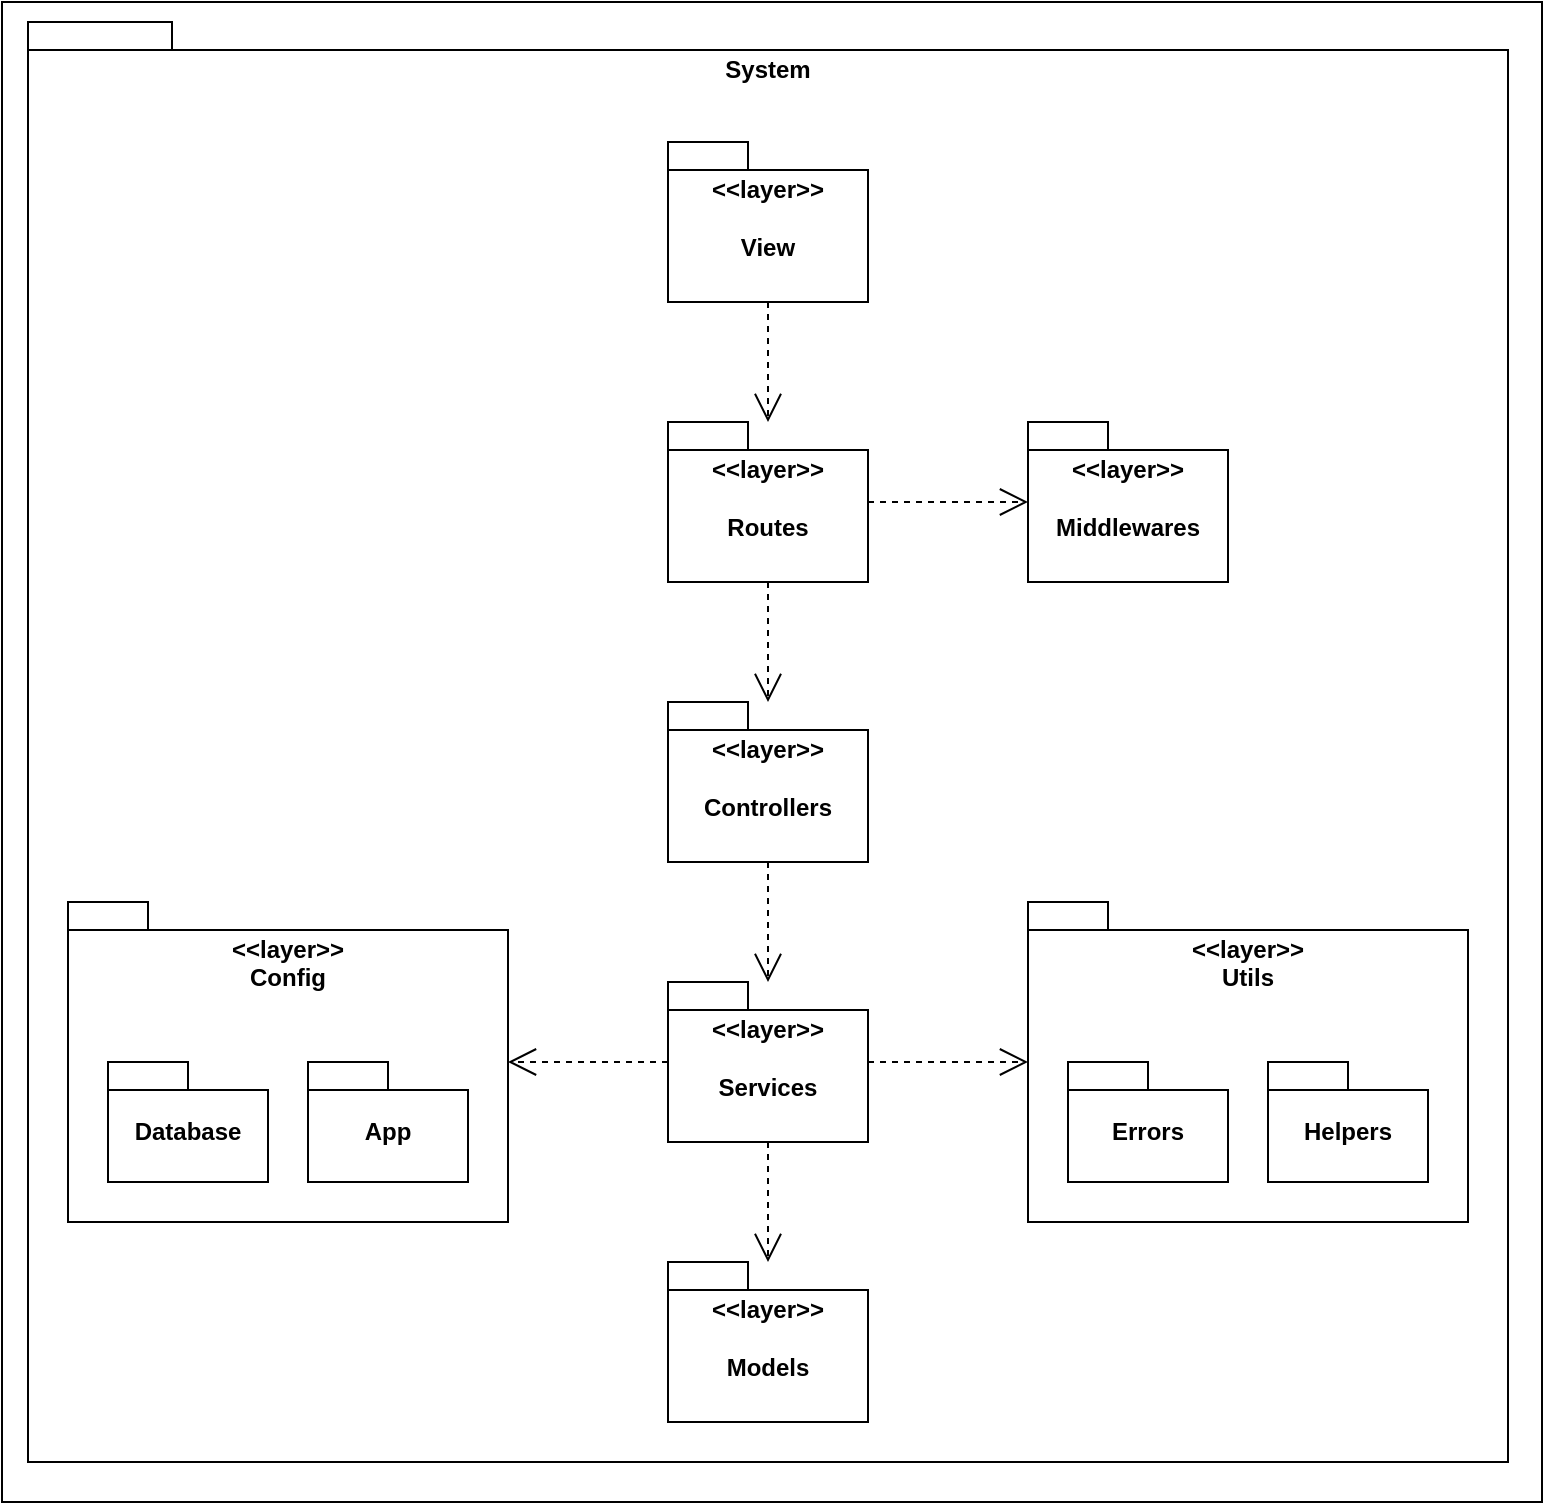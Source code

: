 <mxfile version="24.0.7" type="device">
  <diagram name="Page-1" id="9f46799a-70d6-7492-0946-bef42562c5a5">
    <mxGraphModel dx="1909" dy="984" grid="1" gridSize="10" guides="1" tooltips="1" connect="1" arrows="1" fold="1" page="1" pageScale="1" pageWidth="827" pageHeight="1169" background="none" math="0" shadow="0">
      <root>
        <mxCell id="0" />
        <mxCell id="1" parent="0" />
        <mxCell id="aqwNd4h1SRm55kVK6qTZ-35" value="" style="rounded=0;whiteSpace=wrap;html=1;" vertex="1" parent="1">
          <mxGeometry x="30" y="80" width="770" height="750" as="geometry" />
        </mxCell>
        <mxCell id="aqwNd4h1SRm55kVK6qTZ-34" value="" style="group" vertex="1" connectable="0" parent="1">
          <mxGeometry x="43" y="90" width="740" height="720" as="geometry" />
        </mxCell>
        <mxCell id="aqwNd4h1SRm55kVK6qTZ-7" value="System" style="shape=folder;fontStyle=1;spacingTop=10;tabWidth=40;tabHeight=14;tabPosition=left;html=1;whiteSpace=wrap;verticalAlign=top;" vertex="1" parent="aqwNd4h1SRm55kVK6qTZ-34">
          <mxGeometry width="740" height="720" as="geometry" />
        </mxCell>
        <mxCell id="aqwNd4h1SRm55kVK6qTZ-33" value="" style="group" vertex="1" connectable="0" parent="aqwNd4h1SRm55kVK6qTZ-34">
          <mxGeometry x="20" y="60" width="700" height="640" as="geometry" />
        </mxCell>
        <mxCell id="aqwNd4h1SRm55kVK6qTZ-1" value="&amp;lt;&amp;lt;layer&amp;gt;&amp;gt;&lt;div&gt;&lt;span style=&quot;background-color: initial;&quot;&gt;&lt;br&gt;&lt;/span&gt;&lt;/div&gt;&lt;div&gt;&lt;span style=&quot;background-color: initial;&quot;&gt;View&lt;/span&gt;&lt;/div&gt;" style="shape=folder;fontStyle=1;spacingTop=10;tabWidth=40;tabHeight=14;tabPosition=left;html=1;whiteSpace=wrap;horizontal=1;verticalAlign=top;" vertex="1" parent="aqwNd4h1SRm55kVK6qTZ-33">
          <mxGeometry x="300" width="100" height="80" as="geometry" />
        </mxCell>
        <mxCell id="aqwNd4h1SRm55kVK6qTZ-3" value="&amp;lt;&amp;lt;layer&amp;gt;&amp;gt;&lt;div&gt;&lt;br&gt;&lt;div&gt;Controllers&lt;/div&gt;&lt;/div&gt;" style="shape=folder;fontStyle=1;spacingTop=10;tabWidth=40;tabHeight=14;tabPosition=left;html=1;whiteSpace=wrap;horizontal=1;verticalAlign=top;" vertex="1" parent="aqwNd4h1SRm55kVK6qTZ-33">
          <mxGeometry x="300" y="280" width="100" height="80" as="geometry" />
        </mxCell>
        <mxCell id="aqwNd4h1SRm55kVK6qTZ-4" value="&amp;lt;&amp;lt;layer&amp;gt;&amp;gt;&lt;div&gt;&lt;br&gt;&lt;div&gt;Models&lt;/div&gt;&lt;/div&gt;" style="shape=folder;fontStyle=1;spacingTop=10;tabWidth=40;tabHeight=14;tabPosition=left;html=1;whiteSpace=wrap;verticalAlign=top;" vertex="1" parent="aqwNd4h1SRm55kVK6qTZ-33">
          <mxGeometry x="300" y="560" width="100" height="80" as="geometry" />
        </mxCell>
        <mxCell id="aqwNd4h1SRm55kVK6qTZ-5" value="" style="endArrow=open;endFill=1;endSize=12;html=1;rounded=0;dashed=1;" edge="1" parent="aqwNd4h1SRm55kVK6qTZ-33" source="aqwNd4h1SRm55kVK6qTZ-9" target="aqwNd4h1SRm55kVK6qTZ-3">
          <mxGeometry width="160" relative="1" as="geometry">
            <mxPoint x="230" y="160" as="sourcePoint" />
            <mxPoint x="390" y="160" as="targetPoint" />
          </mxGeometry>
        </mxCell>
        <mxCell id="aqwNd4h1SRm55kVK6qTZ-6" value="" style="endArrow=open;endFill=1;endSize=12;html=1;rounded=0;dashed=1;" edge="1" parent="aqwNd4h1SRm55kVK6qTZ-33" source="aqwNd4h1SRm55kVK6qTZ-13" target="aqwNd4h1SRm55kVK6qTZ-4">
          <mxGeometry width="160" relative="1" as="geometry">
            <mxPoint x="360" y="230" as="sourcePoint" />
            <mxPoint x="360" y="190" as="targetPoint" />
          </mxGeometry>
        </mxCell>
        <mxCell id="aqwNd4h1SRm55kVK6qTZ-10" value="" style="endArrow=open;endFill=1;endSize=12;html=1;rounded=0;dashed=1;" edge="1" parent="aqwNd4h1SRm55kVK6qTZ-33" source="aqwNd4h1SRm55kVK6qTZ-1" target="aqwNd4h1SRm55kVK6qTZ-9">
          <mxGeometry width="160" relative="1" as="geometry">
            <mxPoint x="350" y="60" as="sourcePoint" />
            <mxPoint x="350" y="290" as="targetPoint" />
          </mxGeometry>
        </mxCell>
        <mxCell id="aqwNd4h1SRm55kVK6qTZ-9" value="&amp;lt;&amp;lt;layer&amp;gt;&amp;gt;&lt;div&gt;&lt;br&gt;&lt;/div&gt;&lt;div&gt;Routes&lt;/div&gt;" style="shape=folder;fontStyle=1;spacingTop=10;tabWidth=40;tabHeight=14;tabPosition=left;html=1;whiteSpace=wrap;horizontal=1;verticalAlign=top;" vertex="1" parent="aqwNd4h1SRm55kVK6qTZ-33">
          <mxGeometry x="300" y="140" width="100" height="80" as="geometry" />
        </mxCell>
        <mxCell id="aqwNd4h1SRm55kVK6qTZ-11" value="&amp;lt;&amp;lt;layer&amp;gt;&amp;gt;&lt;div&gt;&lt;br&gt;&lt;div&gt;Middlewares&lt;/div&gt;&lt;/div&gt;" style="shape=folder;fontStyle=1;spacingTop=10;tabWidth=40;tabHeight=14;tabPosition=left;html=1;whiteSpace=wrap;verticalAlign=top;" vertex="1" parent="aqwNd4h1SRm55kVK6qTZ-33">
          <mxGeometry x="480" y="140" width="100" height="80" as="geometry" />
        </mxCell>
        <mxCell id="aqwNd4h1SRm55kVK6qTZ-12" value="" style="endArrow=open;endFill=1;endSize=12;html=1;rounded=0;dashed=1;" edge="1" parent="aqwNd4h1SRm55kVK6qTZ-33" source="aqwNd4h1SRm55kVK6qTZ-9" target="aqwNd4h1SRm55kVK6qTZ-11">
          <mxGeometry width="160" relative="1" as="geometry">
            <mxPoint x="360" y="70" as="sourcePoint" />
            <mxPoint x="360" y="175" as="targetPoint" />
          </mxGeometry>
        </mxCell>
        <mxCell id="aqwNd4h1SRm55kVK6qTZ-14" value="" style="endArrow=open;endFill=1;endSize=12;html=1;rounded=0;dashed=1;" edge="1" parent="aqwNd4h1SRm55kVK6qTZ-33" source="aqwNd4h1SRm55kVK6qTZ-3" target="aqwNd4h1SRm55kVK6qTZ-13">
          <mxGeometry width="160" relative="1" as="geometry">
            <mxPoint x="350" y="370" as="sourcePoint" />
            <mxPoint x="350" y="520" as="targetPoint" />
          </mxGeometry>
        </mxCell>
        <mxCell id="aqwNd4h1SRm55kVK6qTZ-13" value="&amp;lt;&amp;lt;layer&amp;gt;&amp;gt;&lt;div&gt;&lt;br&gt;&lt;div&gt;Services&lt;/div&gt;&lt;/div&gt;" style="shape=folder;fontStyle=1;spacingTop=10;tabWidth=40;tabHeight=14;tabPosition=left;html=1;whiteSpace=wrap;horizontal=1;verticalAlign=top;" vertex="1" parent="aqwNd4h1SRm55kVK6qTZ-33">
          <mxGeometry x="300" y="420" width="100" height="80" as="geometry" />
        </mxCell>
        <mxCell id="aqwNd4h1SRm55kVK6qTZ-18" value="" style="endArrow=open;endFill=1;endSize=12;html=1;rounded=0;dashed=1;" edge="1" parent="aqwNd4h1SRm55kVK6qTZ-33" source="aqwNd4h1SRm55kVK6qTZ-13" target="aqwNd4h1SRm55kVK6qTZ-15">
          <mxGeometry width="160" relative="1" as="geometry">
            <mxPoint x="410" y="336" as="sourcePoint" />
            <mxPoint x="550" y="324" as="targetPoint" />
          </mxGeometry>
        </mxCell>
        <mxCell id="aqwNd4h1SRm55kVK6qTZ-25" value="" style="endArrow=open;endFill=1;endSize=12;html=1;rounded=0;dashed=1;" edge="1" parent="aqwNd4h1SRm55kVK6qTZ-33" source="aqwNd4h1SRm55kVK6qTZ-13" target="aqwNd4h1SRm55kVK6qTZ-22">
          <mxGeometry width="160" relative="1" as="geometry">
            <mxPoint x="310" y="470" as="sourcePoint" />
            <mxPoint x="230" y="470" as="targetPoint" />
          </mxGeometry>
        </mxCell>
        <mxCell id="aqwNd4h1SRm55kVK6qTZ-31" value="" style="group" vertex="1" connectable="0" parent="aqwNd4h1SRm55kVK6qTZ-33">
          <mxGeometry x="480" y="380" width="220" height="160" as="geometry" />
        </mxCell>
        <mxCell id="aqwNd4h1SRm55kVK6qTZ-22" value="&amp;lt;&amp;lt;layer&amp;gt;&amp;gt;&lt;div&gt;&lt;div&gt;Utils&lt;/div&gt;&lt;/div&gt;" style="shape=folder;fontStyle=1;spacingTop=10;tabWidth=40;tabHeight=14;tabPosition=left;html=1;whiteSpace=wrap;verticalAlign=top;" vertex="1" parent="aqwNd4h1SRm55kVK6qTZ-31">
          <mxGeometry width="220" height="160" as="geometry" />
        </mxCell>
        <mxCell id="aqwNd4h1SRm55kVK6qTZ-23" value="&lt;span style=&quot;background-color: initial;&quot;&gt;Errors&lt;/span&gt;" style="shape=folder;fontStyle=1;spacingTop=10;tabWidth=40;tabHeight=14;tabPosition=left;html=1;whiteSpace=wrap;verticalAlign=middle;" vertex="1" parent="aqwNd4h1SRm55kVK6qTZ-31">
          <mxGeometry x="20" y="80" width="80" height="60" as="geometry" />
        </mxCell>
        <mxCell id="aqwNd4h1SRm55kVK6qTZ-24" value="&lt;span style=&quot;background-color: initial;&quot;&gt;Helpers&lt;/span&gt;" style="shape=folder;fontStyle=1;spacingTop=10;tabWidth=40;tabHeight=14;tabPosition=left;html=1;whiteSpace=wrap;verticalAlign=middle;" vertex="1" parent="aqwNd4h1SRm55kVK6qTZ-31">
          <mxGeometry x="120" y="80" width="80" height="60" as="geometry" />
        </mxCell>
        <mxCell id="aqwNd4h1SRm55kVK6qTZ-32" value="" style="group" vertex="1" connectable="0" parent="aqwNd4h1SRm55kVK6qTZ-33">
          <mxGeometry y="380" width="220" height="160" as="geometry" />
        </mxCell>
        <mxCell id="aqwNd4h1SRm55kVK6qTZ-15" value="&amp;lt;&amp;lt;layer&amp;gt;&amp;gt;&lt;div&gt;&lt;div&gt;Config&lt;/div&gt;&lt;/div&gt;" style="shape=folder;fontStyle=1;spacingTop=10;tabWidth=40;tabHeight=14;tabPosition=left;html=1;whiteSpace=wrap;verticalAlign=top;" vertex="1" parent="aqwNd4h1SRm55kVK6qTZ-32">
          <mxGeometry width="220" height="160" as="geometry" />
        </mxCell>
        <mxCell id="aqwNd4h1SRm55kVK6qTZ-16" value="&lt;span style=&quot;background-color: initial;&quot;&gt;Database&lt;/span&gt;" style="shape=folder;fontStyle=1;spacingTop=10;tabWidth=40;tabHeight=14;tabPosition=left;html=1;whiteSpace=wrap;verticalAlign=middle;" vertex="1" parent="aqwNd4h1SRm55kVK6qTZ-32">
          <mxGeometry x="20" y="80" width="80" height="60" as="geometry" />
        </mxCell>
        <mxCell id="aqwNd4h1SRm55kVK6qTZ-17" value="&lt;span style=&quot;background-color: initial;&quot;&gt;App&lt;/span&gt;" style="shape=folder;fontStyle=1;spacingTop=10;tabWidth=40;tabHeight=14;tabPosition=left;html=1;whiteSpace=wrap;verticalAlign=middle;" vertex="1" parent="aqwNd4h1SRm55kVK6qTZ-32">
          <mxGeometry x="120" y="80" width="80" height="60" as="geometry" />
        </mxCell>
      </root>
    </mxGraphModel>
  </diagram>
</mxfile>
